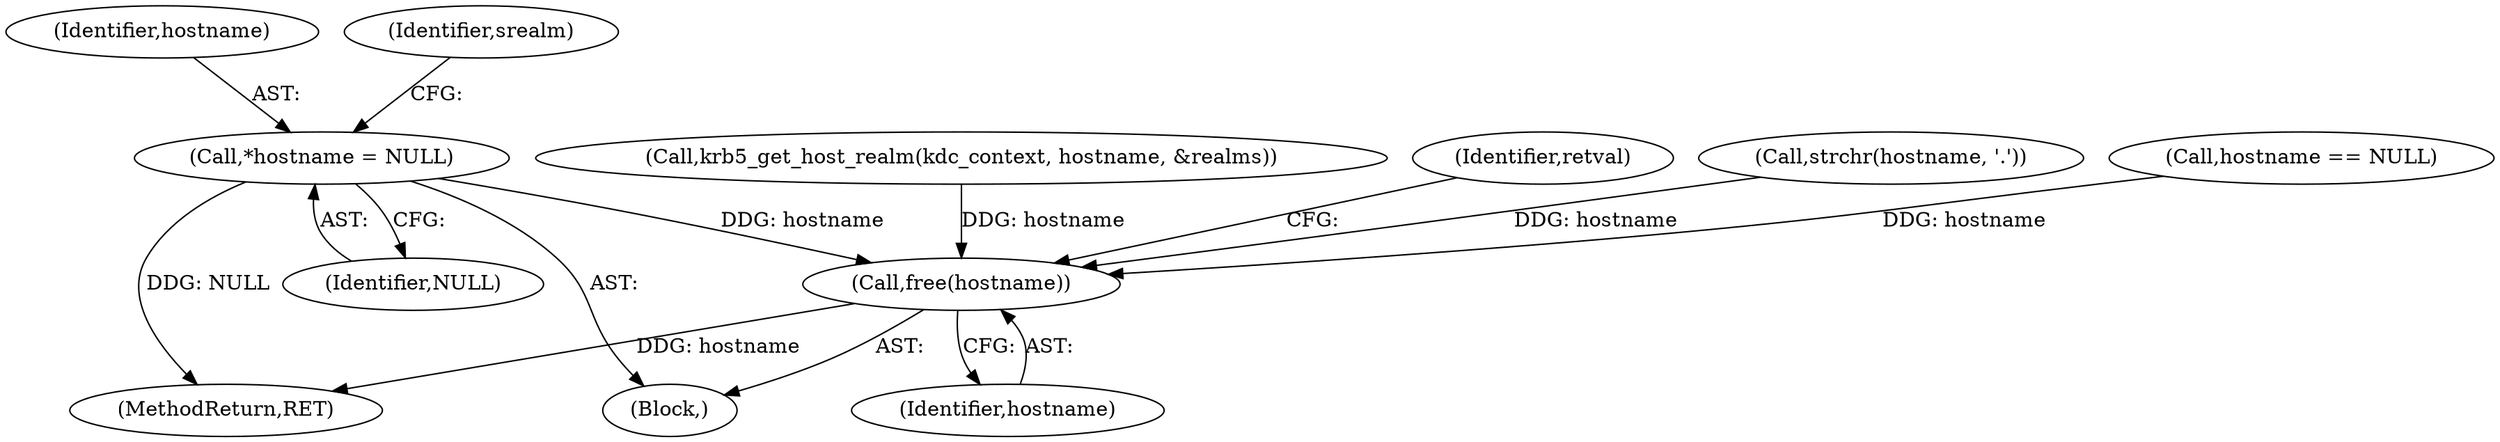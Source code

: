 digraph "0_krb5_4c023ba43c16396f0d199e2df1cfa59b88b62acc_0@pointer" {
"1000117" [label="(Call,*hostname = NULL)"];
"1000224" [label="(Call,free(hostname))"];
"1000224" [label="(Call,free(hostname))"];
"1000161" [label="(Call,krb5_get_host_realm(kdc_context, hostname, &realms))"];
"1000227" [label="(Identifier,retval)"];
"1000225" [label="(Identifier,hostname)"];
"1000118" [label="(Identifier,hostname)"];
"1000154" [label="(Call,strchr(hostname, '.'))"];
"1000119" [label="(Identifier,NULL)"];
"1000117" [label="(Call,*hostname = NULL)"];
"1000228" [label="(MethodReturn,RET)"];
"1000144" [label="(Call,hostname == NULL)"];
"1000122" [label="(Identifier,srealm)"];
"1000107" [label="(Block,)"];
"1000117" -> "1000107"  [label="AST: "];
"1000117" -> "1000119"  [label="CFG: "];
"1000118" -> "1000117"  [label="AST: "];
"1000119" -> "1000117"  [label="AST: "];
"1000122" -> "1000117"  [label="CFG: "];
"1000117" -> "1000228"  [label="DDG: NULL"];
"1000117" -> "1000224"  [label="DDG: hostname"];
"1000224" -> "1000107"  [label="AST: "];
"1000224" -> "1000225"  [label="CFG: "];
"1000225" -> "1000224"  [label="AST: "];
"1000227" -> "1000224"  [label="CFG: "];
"1000224" -> "1000228"  [label="DDG: hostname"];
"1000154" -> "1000224"  [label="DDG: hostname"];
"1000144" -> "1000224"  [label="DDG: hostname"];
"1000161" -> "1000224"  [label="DDG: hostname"];
}
